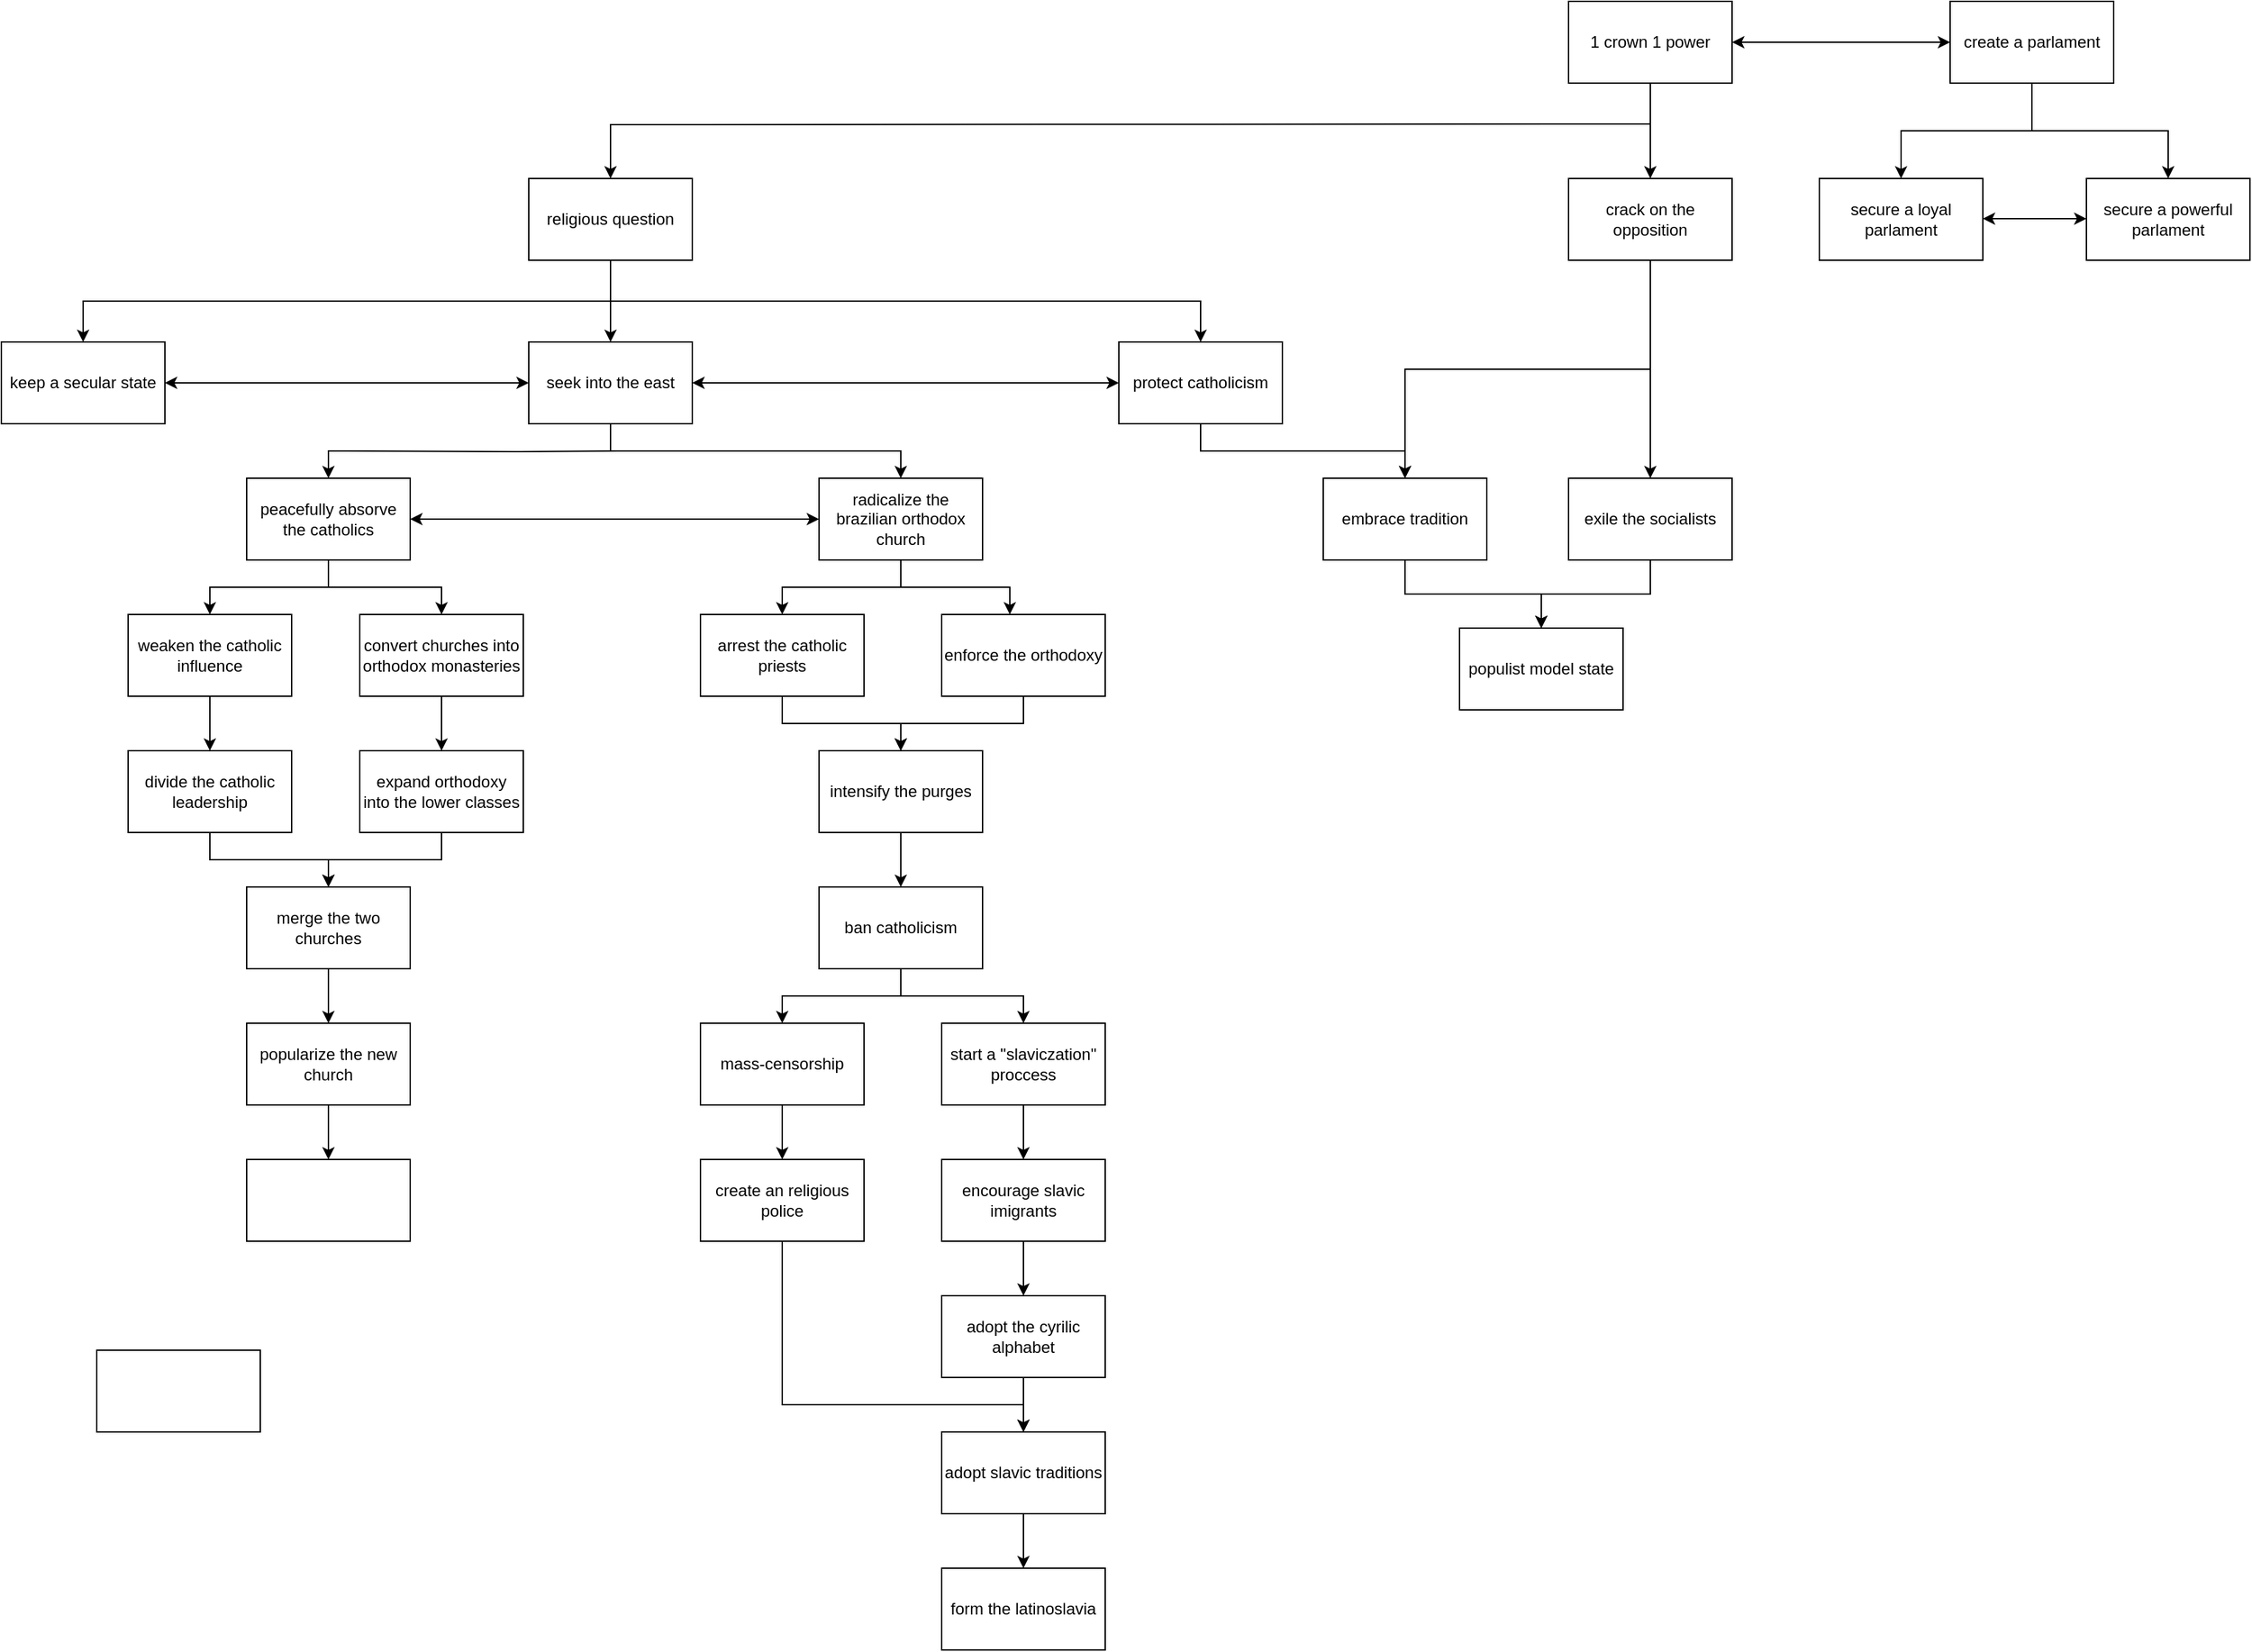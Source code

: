 <mxfile version="17.4.6" type="github">
  <diagram id="60v-dkl0nkCKf7Kd0R7G" name="Page-1">
    <mxGraphModel dx="3041" dy="779" grid="1" gridSize="10" guides="1" tooltips="1" connect="1" arrows="1" fold="1" page="1" pageScale="1" pageWidth="827" pageHeight="1169" math="0" shadow="0">
      <root>
        <mxCell id="0" />
        <mxCell id="1" parent="0" />
        <mxCell id="LWwLGfb9l7uZQhKjAo88-5" style="edgeStyle=orthogonalEdgeStyle;rounded=0;orthogonalLoop=1;jettySize=auto;html=1;exitX=0.5;exitY=1;exitDx=0;exitDy=0;" parent="1" source="LWwLGfb9l7uZQhKjAo88-1" edge="1">
          <mxGeometry relative="1" as="geometry">
            <mxPoint x="290" y="320" as="targetPoint" />
          </mxGeometry>
        </mxCell>
        <mxCell id="LWwLGfb9l7uZQhKjAo88-23" style="edgeStyle=orthogonalEdgeStyle;rounded=0;orthogonalLoop=1;jettySize=auto;html=1;" parent="1" target="LWwLGfb9l7uZQhKjAo88-22" edge="1">
          <mxGeometry relative="1" as="geometry">
            <mxPoint x="290" y="280" as="sourcePoint" />
          </mxGeometry>
        </mxCell>
        <mxCell id="LWwLGfb9l7uZQhKjAo88-1" value="1 crown 1 power" style="rounded=0;whiteSpace=wrap;html=1;" parent="1" vertex="1">
          <mxGeometry x="230" y="190" width="120" height="60" as="geometry" />
        </mxCell>
        <mxCell id="LWwLGfb9l7uZQhKjAo88-9" style="edgeStyle=orthogonalEdgeStyle;rounded=0;orthogonalLoop=1;jettySize=auto;html=1;entryX=0.5;entryY=0;entryDx=0;entryDy=0;" parent="1" source="LWwLGfb9l7uZQhKjAo88-2" target="LWwLGfb9l7uZQhKjAo88-8" edge="1">
          <mxGeometry relative="1" as="geometry" />
        </mxCell>
        <mxCell id="LWwLGfb9l7uZQhKjAo88-11" style="edgeStyle=orthogonalEdgeStyle;rounded=0;orthogonalLoop=1;jettySize=auto;html=1;entryX=0.5;entryY=0;entryDx=0;entryDy=0;" parent="1" source="LWwLGfb9l7uZQhKjAo88-2" target="LWwLGfb9l7uZQhKjAo88-7" edge="1">
          <mxGeometry relative="1" as="geometry" />
        </mxCell>
        <mxCell id="LWwLGfb9l7uZQhKjAo88-2" value="create a parlament" style="rounded=0;whiteSpace=wrap;html=1;" parent="1" vertex="1">
          <mxGeometry x="510" y="190" width="120" height="60" as="geometry" />
        </mxCell>
        <mxCell id="LWwLGfb9l7uZQhKjAo88-3" value="" style="endArrow=classic;startArrow=classic;html=1;rounded=0;exitX=1;exitY=0.5;exitDx=0;exitDy=0;entryX=0;entryY=0.5;entryDx=0;entryDy=0;" parent="1" source="LWwLGfb9l7uZQhKjAo88-1" target="LWwLGfb9l7uZQhKjAo88-2" edge="1">
          <mxGeometry width="50" height="50" relative="1" as="geometry">
            <mxPoint x="390" y="320" as="sourcePoint" />
            <mxPoint x="440" y="270" as="targetPoint" />
            <Array as="points" />
          </mxGeometry>
        </mxCell>
        <mxCell id="LWwLGfb9l7uZQhKjAo88-16" style="edgeStyle=orthogonalEdgeStyle;rounded=0;orthogonalLoop=1;jettySize=auto;html=1;entryX=0.5;entryY=0;entryDx=0;entryDy=0;" parent="1" source="LWwLGfb9l7uZQhKjAo88-6" target="LWwLGfb9l7uZQhKjAo88-15" edge="1">
          <mxGeometry relative="1" as="geometry" />
        </mxCell>
        <mxCell id="LWwLGfb9l7uZQhKjAo88-18" style="edgeStyle=orthogonalEdgeStyle;rounded=0;orthogonalLoop=1;jettySize=auto;html=1;entryX=0.5;entryY=0;entryDx=0;entryDy=0;exitX=0.5;exitY=1;exitDx=0;exitDy=0;" parent="1" source="LWwLGfb9l7uZQhKjAo88-6" target="LWwLGfb9l7uZQhKjAo88-17" edge="1">
          <mxGeometry relative="1" as="geometry">
            <mxPoint x="290" y="390" as="sourcePoint" />
          </mxGeometry>
        </mxCell>
        <mxCell id="LWwLGfb9l7uZQhKjAo88-6" value="crack on the opposition" style="rounded=0;whiteSpace=wrap;html=1;" parent="1" vertex="1">
          <mxGeometry x="230" y="320" width="120" height="60" as="geometry" />
        </mxCell>
        <mxCell id="LWwLGfb9l7uZQhKjAo88-7" value="secure a loyal parlament" style="rounded=0;whiteSpace=wrap;html=1;" parent="1" vertex="1">
          <mxGeometry x="414" y="320" width="120" height="60" as="geometry" />
        </mxCell>
        <mxCell id="LWwLGfb9l7uZQhKjAo88-8" value="secure a powerful parlament" style="rounded=0;whiteSpace=wrap;html=1;" parent="1" vertex="1">
          <mxGeometry x="610" y="320" width="120" height="60" as="geometry" />
        </mxCell>
        <mxCell id="LWwLGfb9l7uZQhKjAo88-12" value="" style="endArrow=classic;startArrow=classic;html=1;rounded=0;exitX=1;exitY=0.5;exitDx=0;exitDy=0;" parent="1" edge="1">
          <mxGeometry width="50" height="50" relative="1" as="geometry">
            <mxPoint x="534" y="349.5" as="sourcePoint" />
            <mxPoint x="610" y="349.5" as="targetPoint" />
            <Array as="points" />
          </mxGeometry>
        </mxCell>
        <mxCell id="jRHbGYxy-5rY8MgbbTfU-7" style="edgeStyle=orthogonalEdgeStyle;rounded=0;orthogonalLoop=1;jettySize=auto;html=1;entryX=0.5;entryY=0;entryDx=0;entryDy=0;" edge="1" parent="1" source="LWwLGfb9l7uZQhKjAo88-14" target="jRHbGYxy-5rY8MgbbTfU-6">
          <mxGeometry relative="1" as="geometry" />
        </mxCell>
        <mxCell id="LWwLGfb9l7uZQhKjAo88-14" value="popularize the new church" style="rounded=0;whiteSpace=wrap;html=1;" parent="1" vertex="1">
          <mxGeometry x="-740" y="940" width="120" height="60" as="geometry" />
        </mxCell>
        <mxCell id="LWwLGfb9l7uZQhKjAo88-20" style="edgeStyle=orthogonalEdgeStyle;rounded=0;orthogonalLoop=1;jettySize=auto;html=1;entryX=0.5;entryY=0;entryDx=0;entryDy=0;" parent="1" source="LWwLGfb9l7uZQhKjAo88-15" target="LWwLGfb9l7uZQhKjAo88-19" edge="1">
          <mxGeometry relative="1" as="geometry" />
        </mxCell>
        <mxCell id="LWwLGfb9l7uZQhKjAo88-15" value="exile the socialists" style="rounded=0;whiteSpace=wrap;html=1;" parent="1" vertex="1">
          <mxGeometry x="230" y="540" width="120" height="60" as="geometry" />
        </mxCell>
        <mxCell id="LWwLGfb9l7uZQhKjAo88-21" style="edgeStyle=orthogonalEdgeStyle;rounded=0;orthogonalLoop=1;jettySize=auto;html=1;entryX=0.5;entryY=0;entryDx=0;entryDy=0;" parent="1" source="LWwLGfb9l7uZQhKjAo88-17" target="LWwLGfb9l7uZQhKjAo88-19" edge="1">
          <mxGeometry relative="1" as="geometry" />
        </mxCell>
        <mxCell id="LWwLGfb9l7uZQhKjAo88-17" value="embrace tradition" style="rounded=0;whiteSpace=wrap;html=1;" parent="1" vertex="1">
          <mxGeometry x="50" y="540" width="120" height="60" as="geometry" />
        </mxCell>
        <mxCell id="LWwLGfb9l7uZQhKjAo88-19" value="populist model state" style="rounded=0;whiteSpace=wrap;html=1;" parent="1" vertex="1">
          <mxGeometry x="150" y="650" width="120" height="60" as="geometry" />
        </mxCell>
        <mxCell id="LWwLGfb9l7uZQhKjAo88-27" style="edgeStyle=orthogonalEdgeStyle;rounded=0;orthogonalLoop=1;jettySize=auto;html=1;entryX=0.5;entryY=0;entryDx=0;entryDy=0;" parent="1" target="LWwLGfb9l7uZQhKjAo88-26" edge="1">
          <mxGeometry relative="1" as="geometry">
            <mxPoint x="-220" y="410" as="sourcePoint" />
            <Array as="points">
              <mxPoint x="-860" y="410" />
            </Array>
          </mxGeometry>
        </mxCell>
        <mxCell id="LWwLGfb9l7uZQhKjAo88-29" style="edgeStyle=orthogonalEdgeStyle;rounded=0;orthogonalLoop=1;jettySize=auto;html=1;entryX=0.5;entryY=0;entryDx=0;entryDy=0;" parent="1" target="LWwLGfb9l7uZQhKjAo88-24" edge="1">
          <mxGeometry relative="1" as="geometry">
            <mxPoint x="-470" y="410" as="sourcePoint" />
            <Array as="points">
              <mxPoint x="-470" y="410" />
              <mxPoint x="-40" y="410" />
            </Array>
          </mxGeometry>
        </mxCell>
        <mxCell id="LWwLGfb9l7uZQhKjAo88-41" style="edgeStyle=orthogonalEdgeStyle;rounded=0;orthogonalLoop=1;jettySize=auto;html=1;exitX=0.5;exitY=1;exitDx=0;exitDy=0;" parent="1" source="LWwLGfb9l7uZQhKjAo88-22" target="LWwLGfb9l7uZQhKjAo88-25" edge="1">
          <mxGeometry relative="1" as="geometry">
            <mxPoint x="-360" y="380" as="sourcePoint" />
            <Array as="points">
              <mxPoint x="-473" y="410" />
              <mxPoint x="-473" y="410" />
            </Array>
          </mxGeometry>
        </mxCell>
        <mxCell id="LWwLGfb9l7uZQhKjAo88-22" value="religious question" style="rounded=0;whiteSpace=wrap;html=1;" parent="1" vertex="1">
          <mxGeometry x="-533" y="320" width="120" height="60" as="geometry" />
        </mxCell>
        <mxCell id="LWwLGfb9l7uZQhKjAo88-32" style="edgeStyle=orthogonalEdgeStyle;rounded=0;orthogonalLoop=1;jettySize=auto;html=1;entryX=0.5;entryY=0;entryDx=0;entryDy=0;exitX=0.5;exitY=1;exitDx=0;exitDy=0;" parent="1" source="LWwLGfb9l7uZQhKjAo88-24" target="LWwLGfb9l7uZQhKjAo88-17" edge="1">
          <mxGeometry relative="1" as="geometry">
            <mxPoint x="-40" y="540" as="targetPoint" />
            <mxPoint x="-40" y="520" as="sourcePoint" />
          </mxGeometry>
        </mxCell>
        <mxCell id="LWwLGfb9l7uZQhKjAo88-24" value="protect catholicism" style="rounded=0;whiteSpace=wrap;html=1;" parent="1" vertex="1">
          <mxGeometry x="-100" y="440" width="120" height="60" as="geometry" />
        </mxCell>
        <mxCell id="LWwLGfb9l7uZQhKjAo88-34" style="edgeStyle=orthogonalEdgeStyle;rounded=0;orthogonalLoop=1;jettySize=auto;html=1;entryX=0.5;entryY=0;entryDx=0;entryDy=0;exitX=0.5;exitY=1;exitDx=0;exitDy=0;" parent="1" source="LWwLGfb9l7uZQhKjAo88-25" target="LWwLGfb9l7uZQhKjAo88-33" edge="1">
          <mxGeometry relative="1" as="geometry">
            <mxPoint x="-470" y="520" as="sourcePoint" />
          </mxGeometry>
        </mxCell>
        <mxCell id="LWwLGfb9l7uZQhKjAo88-25" value="seek into the east" style="rounded=0;whiteSpace=wrap;html=1;" parent="1" vertex="1">
          <mxGeometry x="-533" y="440" width="120" height="60" as="geometry" />
        </mxCell>
        <mxCell id="LWwLGfb9l7uZQhKjAo88-26" value="keep a secular state" style="rounded=0;whiteSpace=wrap;html=1;" parent="1" vertex="1">
          <mxGeometry x="-920" y="440" width="120" height="60" as="geometry" />
        </mxCell>
        <mxCell id="LWwLGfb9l7uZQhKjAo88-30" value="" style="endArrow=classic;startArrow=classic;html=1;rounded=0;exitX=1;exitY=0.5;exitDx=0;exitDy=0;entryX=0;entryY=0.5;entryDx=0;entryDy=0;" parent="1" source="LWwLGfb9l7uZQhKjAo88-26" target="LWwLGfb9l7uZQhKjAo88-25" edge="1">
          <mxGeometry width="50" height="50" relative="1" as="geometry">
            <mxPoint x="-787" y="469.5" as="sourcePoint" />
            <mxPoint x="-537" y="469.5" as="targetPoint" />
            <Array as="points" />
          </mxGeometry>
        </mxCell>
        <mxCell id="LWwLGfb9l7uZQhKjAo88-31" value="" style="endArrow=classic;startArrow=classic;html=1;rounded=0;exitX=1;exitY=0.5;exitDx=0;exitDy=0;entryX=0;entryY=0.5;entryDx=0;entryDy=0;" parent="1" source="LWwLGfb9l7uZQhKjAo88-25" target="LWwLGfb9l7uZQhKjAo88-24" edge="1">
          <mxGeometry width="50" height="50" relative="1" as="geometry">
            <mxPoint x="-392" y="470" as="sourcePoint" />
            <mxPoint x="-210" y="470" as="targetPoint" />
            <Array as="points" />
          </mxGeometry>
        </mxCell>
        <mxCell id="LWwLGfb9l7uZQhKjAo88-46" style="edgeStyle=orthogonalEdgeStyle;rounded=0;orthogonalLoop=1;jettySize=auto;html=1;entryX=0.5;entryY=0;entryDx=0;entryDy=0;" parent="1" source="LWwLGfb9l7uZQhKjAo88-33" target="LWwLGfb9l7uZQhKjAo88-45" edge="1">
          <mxGeometry relative="1" as="geometry" />
        </mxCell>
        <mxCell id="LWwLGfb9l7uZQhKjAo88-48" style="edgeStyle=orthogonalEdgeStyle;rounded=0;orthogonalLoop=1;jettySize=auto;html=1;entryX=0.5;entryY=0;entryDx=0;entryDy=0;exitX=1;exitY=1;exitDx=0;exitDy=0;" parent="1" source="LWwLGfb9l7uZQhKjAo88-33" edge="1">
          <mxGeometry relative="1" as="geometry">
            <mxPoint x="-180" y="640" as="targetPoint" />
            <Array as="points">
              <mxPoint x="-260" y="600" />
              <mxPoint x="-260" y="620" />
              <mxPoint x="-180" y="620" />
            </Array>
          </mxGeometry>
        </mxCell>
        <mxCell id="LWwLGfb9l7uZQhKjAo88-33" value="radicalize the brazilian orthodox church" style="rounded=0;whiteSpace=wrap;html=1;" parent="1" vertex="1">
          <mxGeometry x="-320" y="540" width="120" height="60" as="geometry" />
        </mxCell>
        <mxCell id="LWwLGfb9l7uZQhKjAo88-44" style="edgeStyle=orthogonalEdgeStyle;rounded=0;orthogonalLoop=1;jettySize=auto;html=1;entryX=0.5;entryY=0;entryDx=0;entryDy=0;" parent="1" source="LWwLGfb9l7uZQhKjAo88-35" target="LWwLGfb9l7uZQhKjAo88-43" edge="1">
          <mxGeometry relative="1" as="geometry" />
        </mxCell>
        <mxCell id="R0vMa1ZjBdm4k6i7WAyT-5" style="edgeStyle=orthogonalEdgeStyle;rounded=0;orthogonalLoop=1;jettySize=auto;html=1;entryX=0.5;entryY=0;entryDx=0;entryDy=0;" parent="1" source="LWwLGfb9l7uZQhKjAo88-35" target="R0vMa1ZjBdm4k6i7WAyT-4" edge="1">
          <mxGeometry relative="1" as="geometry">
            <Array as="points">
              <mxPoint x="-680" y="620" />
              <mxPoint x="-767" y="620" />
            </Array>
          </mxGeometry>
        </mxCell>
        <mxCell id="LWwLGfb9l7uZQhKjAo88-35" value="peacefully absorve the catholics" style="rounded=0;whiteSpace=wrap;html=1;" parent="1" vertex="1">
          <mxGeometry x="-740" y="540" width="120" height="60" as="geometry" />
        </mxCell>
        <mxCell id="LWwLGfb9l7uZQhKjAo88-38" style="edgeStyle=orthogonalEdgeStyle;rounded=0;orthogonalLoop=1;jettySize=auto;html=1;entryX=0.5;entryY=0;entryDx=0;entryDy=0;" parent="1" target="LWwLGfb9l7uZQhKjAo88-35" edge="1">
          <mxGeometry relative="1" as="geometry">
            <mxPoint x="-467" y="520" as="sourcePoint" />
            <mxPoint x="-347" y="560" as="targetPoint" />
          </mxGeometry>
        </mxCell>
        <mxCell id="R0vMa1ZjBdm4k6i7WAyT-12" style="edgeStyle=orthogonalEdgeStyle;rounded=0;orthogonalLoop=1;jettySize=auto;html=1;entryX=0.5;entryY=0;entryDx=0;entryDy=0;" parent="1" source="LWwLGfb9l7uZQhKjAo88-43" target="R0vMa1ZjBdm4k6i7WAyT-8" edge="1">
          <mxGeometry relative="1" as="geometry" />
        </mxCell>
        <mxCell id="LWwLGfb9l7uZQhKjAo88-43" value="convert churches into orthodox monasteries" style="rounded=0;whiteSpace=wrap;html=1;" parent="1" vertex="1">
          <mxGeometry x="-657" y="640" width="120" height="60" as="geometry" />
        </mxCell>
        <mxCell id="R0vMa1ZjBdm4k6i7WAyT-17" style="edgeStyle=orthogonalEdgeStyle;rounded=0;orthogonalLoop=1;jettySize=auto;html=1;entryX=0.5;entryY=0;entryDx=0;entryDy=0;" parent="1" source="LWwLGfb9l7uZQhKjAo88-45" target="R0vMa1ZjBdm4k6i7WAyT-1" edge="1">
          <mxGeometry relative="1" as="geometry" />
        </mxCell>
        <mxCell id="LWwLGfb9l7uZQhKjAo88-45" value="arrest the catholic priests" style="rounded=0;whiteSpace=wrap;html=1;" parent="1" vertex="1">
          <mxGeometry x="-407" y="640" width="120" height="60" as="geometry" />
        </mxCell>
        <mxCell id="R0vMa1ZjBdm4k6i7WAyT-18" style="edgeStyle=orthogonalEdgeStyle;rounded=0;orthogonalLoop=1;jettySize=auto;html=1;entryX=0.5;entryY=0;entryDx=0;entryDy=0;" parent="1" source="LWwLGfb9l7uZQhKjAo88-47" target="R0vMa1ZjBdm4k6i7WAyT-1" edge="1">
          <mxGeometry relative="1" as="geometry" />
        </mxCell>
        <mxCell id="LWwLGfb9l7uZQhKjAo88-47" value="enforce the orthodoxy" style="rounded=0;whiteSpace=wrap;html=1;" parent="1" vertex="1">
          <mxGeometry x="-230" y="640" width="120" height="60" as="geometry" />
        </mxCell>
        <mxCell id="LWwLGfb9l7uZQhKjAo88-49" value="" style="endArrow=classic;startArrow=classic;html=1;rounded=0;exitX=1;exitY=0.5;exitDx=0;exitDy=0;entryX=0;entryY=0.5;entryDx=0;entryDy=0;" parent="1" source="LWwLGfb9l7uZQhKjAo88-35" target="LWwLGfb9l7uZQhKjAo88-33" edge="1">
          <mxGeometry width="50" height="50" relative="1" as="geometry">
            <mxPoint x="-530" y="570" as="sourcePoint" />
            <mxPoint x="-413" y="569.5" as="targetPoint" />
            <Array as="points" />
          </mxGeometry>
        </mxCell>
        <mxCell id="R0vMa1ZjBdm4k6i7WAyT-19" style="edgeStyle=orthogonalEdgeStyle;rounded=0;orthogonalLoop=1;jettySize=auto;html=1;entryX=0.5;entryY=0;entryDx=0;entryDy=0;" parent="1" source="R0vMa1ZjBdm4k6i7WAyT-1" target="R0vMa1ZjBdm4k6i7WAyT-15" edge="1">
          <mxGeometry relative="1" as="geometry" />
        </mxCell>
        <mxCell id="R0vMa1ZjBdm4k6i7WAyT-1" value="intensify the purges" style="rounded=0;whiteSpace=wrap;html=1;" parent="1" vertex="1">
          <mxGeometry x="-320" y="740" width="120" height="60" as="geometry" />
        </mxCell>
        <mxCell id="jRHbGYxy-5rY8MgbbTfU-4" style="edgeStyle=orthogonalEdgeStyle;rounded=0;orthogonalLoop=1;jettySize=auto;html=1;entryX=0.5;entryY=0;entryDx=0;entryDy=0;" edge="1" parent="1" source="R0vMa1ZjBdm4k6i7WAyT-2" target="LWwLGfb9l7uZQhKjAo88-14">
          <mxGeometry relative="1" as="geometry" />
        </mxCell>
        <mxCell id="R0vMa1ZjBdm4k6i7WAyT-2" value="merge the two churches" style="rounded=0;whiteSpace=wrap;html=1;" parent="1" vertex="1">
          <mxGeometry x="-740" y="840" width="120" height="60" as="geometry" />
        </mxCell>
        <mxCell id="R0vMa1ZjBdm4k6i7WAyT-10" style="edgeStyle=orthogonalEdgeStyle;rounded=0;orthogonalLoop=1;jettySize=auto;html=1;entryX=0.5;entryY=0;entryDx=0;entryDy=0;" parent="1" source="R0vMa1ZjBdm4k6i7WAyT-4" target="R0vMa1ZjBdm4k6i7WAyT-9" edge="1">
          <mxGeometry relative="1" as="geometry" />
        </mxCell>
        <mxCell id="R0vMa1ZjBdm4k6i7WAyT-4" value="weaken the catholic influence" style="rounded=0;whiteSpace=wrap;html=1;" parent="1" vertex="1">
          <mxGeometry x="-827" y="640" width="120" height="60" as="geometry" />
        </mxCell>
        <mxCell id="R0vMa1ZjBdm4k6i7WAyT-13" style="edgeStyle=orthogonalEdgeStyle;rounded=0;orthogonalLoop=1;jettySize=auto;html=1;entryX=0.5;entryY=0;entryDx=0;entryDy=0;" parent="1" source="R0vMa1ZjBdm4k6i7WAyT-8" target="R0vMa1ZjBdm4k6i7WAyT-2" edge="1">
          <mxGeometry relative="1" as="geometry" />
        </mxCell>
        <mxCell id="R0vMa1ZjBdm4k6i7WAyT-8" value="expand orthodoxy into the lower classes" style="rounded=0;whiteSpace=wrap;html=1;" parent="1" vertex="1">
          <mxGeometry x="-657" y="740" width="120" height="60" as="geometry" />
        </mxCell>
        <mxCell id="R0vMa1ZjBdm4k6i7WAyT-20" style="edgeStyle=orthogonalEdgeStyle;rounded=0;orthogonalLoop=1;jettySize=auto;html=1;" parent="1" source="R0vMa1ZjBdm4k6i7WAyT-9" target="R0vMa1ZjBdm4k6i7WAyT-2" edge="1">
          <mxGeometry relative="1" as="geometry" />
        </mxCell>
        <mxCell id="R0vMa1ZjBdm4k6i7WAyT-9" value="divide the catholic leadership" style="rounded=0;whiteSpace=wrap;html=1;" parent="1" vertex="1">
          <mxGeometry x="-827" y="740" width="120" height="60" as="geometry" />
        </mxCell>
        <mxCell id="R0vMa1ZjBdm4k6i7WAyT-23" style="edgeStyle=orthogonalEdgeStyle;rounded=0;orthogonalLoop=1;jettySize=auto;html=1;entryX=0.5;entryY=0;entryDx=0;entryDy=0;" parent="1" source="R0vMa1ZjBdm4k6i7WAyT-15" target="R0vMa1ZjBdm4k6i7WAyT-22" edge="1">
          <mxGeometry relative="1" as="geometry" />
        </mxCell>
        <mxCell id="R0vMa1ZjBdm4k6i7WAyT-24" style="edgeStyle=orthogonalEdgeStyle;rounded=0;orthogonalLoop=1;jettySize=auto;html=1;" parent="1" source="R0vMa1ZjBdm4k6i7WAyT-15" target="R0vMa1ZjBdm4k6i7WAyT-21" edge="1">
          <mxGeometry relative="1" as="geometry" />
        </mxCell>
        <mxCell id="R0vMa1ZjBdm4k6i7WAyT-15" value="ban catholicism" style="rounded=0;whiteSpace=wrap;html=1;" parent="1" vertex="1">
          <mxGeometry x="-320" y="840" width="120" height="60" as="geometry" />
        </mxCell>
        <mxCell id="R0vMa1ZjBdm4k6i7WAyT-29" style="edgeStyle=orthogonalEdgeStyle;rounded=0;orthogonalLoop=1;jettySize=auto;html=1;" parent="1" source="R0vMa1ZjBdm4k6i7WAyT-21" target="R0vMa1ZjBdm4k6i7WAyT-28" edge="1">
          <mxGeometry relative="1" as="geometry" />
        </mxCell>
        <mxCell id="R0vMa1ZjBdm4k6i7WAyT-21" value="mass-censorship" style="rounded=0;whiteSpace=wrap;html=1;" parent="1" vertex="1">
          <mxGeometry x="-407" y="940" width="120" height="60" as="geometry" />
        </mxCell>
        <mxCell id="R0vMa1ZjBdm4k6i7WAyT-27" style="edgeStyle=orthogonalEdgeStyle;rounded=0;orthogonalLoop=1;jettySize=auto;html=1;entryX=0.5;entryY=0;entryDx=0;entryDy=0;" parent="1" source="R0vMa1ZjBdm4k6i7WAyT-22" target="R0vMa1ZjBdm4k6i7WAyT-26" edge="1">
          <mxGeometry relative="1" as="geometry" />
        </mxCell>
        <mxCell id="R0vMa1ZjBdm4k6i7WAyT-22" value="start a &quot;slaviczation&quot; proccess" style="rounded=0;whiteSpace=wrap;html=1;" parent="1" vertex="1">
          <mxGeometry x="-230" y="940" width="120" height="60" as="geometry" />
        </mxCell>
        <mxCell id="R0vMa1ZjBdm4k6i7WAyT-32" style="edgeStyle=orthogonalEdgeStyle;rounded=0;orthogonalLoop=1;jettySize=auto;html=1;entryX=0.5;entryY=0;entryDx=0;entryDy=0;" parent="1" source="R0vMa1ZjBdm4k6i7WAyT-26" target="R0vMa1ZjBdm4k6i7WAyT-31" edge="1">
          <mxGeometry relative="1" as="geometry" />
        </mxCell>
        <mxCell id="R0vMa1ZjBdm4k6i7WAyT-26" value="encourage slavic imigrants" style="rounded=0;whiteSpace=wrap;html=1;" parent="1" vertex="1">
          <mxGeometry x="-230" y="1040" width="120" height="60" as="geometry" />
        </mxCell>
        <mxCell id="jRHbGYxy-5rY8MgbbTfU-3" style="edgeStyle=orthogonalEdgeStyle;rounded=0;orthogonalLoop=1;jettySize=auto;html=1;entryX=0.5;entryY=0;entryDx=0;entryDy=0;" edge="1" parent="1" source="R0vMa1ZjBdm4k6i7WAyT-28" target="R0vMa1ZjBdm4k6i7WAyT-33">
          <mxGeometry relative="1" as="geometry">
            <Array as="points">
              <mxPoint x="-347" y="1220" />
              <mxPoint x="-170" y="1220" />
            </Array>
          </mxGeometry>
        </mxCell>
        <mxCell id="R0vMa1ZjBdm4k6i7WAyT-28" value="create an religious police" style="rounded=0;whiteSpace=wrap;html=1;" parent="1" vertex="1">
          <mxGeometry x="-407" y="1040" width="120" height="60" as="geometry" />
        </mxCell>
        <mxCell id="R0vMa1ZjBdm4k6i7WAyT-34" style="edgeStyle=orthogonalEdgeStyle;rounded=0;orthogonalLoop=1;jettySize=auto;html=1;entryX=0.5;entryY=0;entryDx=0;entryDy=0;" parent="1" source="R0vMa1ZjBdm4k6i7WAyT-31" target="R0vMa1ZjBdm4k6i7WAyT-33" edge="1">
          <mxGeometry relative="1" as="geometry" />
        </mxCell>
        <mxCell id="R0vMa1ZjBdm4k6i7WAyT-31" value="adopt the cyrilic alphabet" style="rounded=0;whiteSpace=wrap;html=1;" parent="1" vertex="1">
          <mxGeometry x="-230" y="1140" width="120" height="60" as="geometry" />
        </mxCell>
        <mxCell id="jRHbGYxy-5rY8MgbbTfU-2" style="edgeStyle=orthogonalEdgeStyle;rounded=0;orthogonalLoop=1;jettySize=auto;html=1;entryX=0.5;entryY=0;entryDx=0;entryDy=0;" edge="1" parent="1" source="R0vMa1ZjBdm4k6i7WAyT-33" target="jRHbGYxy-5rY8MgbbTfU-1">
          <mxGeometry relative="1" as="geometry" />
        </mxCell>
        <mxCell id="R0vMa1ZjBdm4k6i7WAyT-33" value="adopt slavic traditions" style="rounded=0;whiteSpace=wrap;html=1;" parent="1" vertex="1">
          <mxGeometry x="-230" y="1240" width="120" height="60" as="geometry" />
        </mxCell>
        <mxCell id="jRHbGYxy-5rY8MgbbTfU-1" value="form the latinoslavia" style="rounded=0;whiteSpace=wrap;html=1;" vertex="1" parent="1">
          <mxGeometry x="-230" y="1340" width="120" height="60" as="geometry" />
        </mxCell>
        <mxCell id="jRHbGYxy-5rY8MgbbTfU-5" value="" style="rounded=0;whiteSpace=wrap;html=1;" vertex="1" parent="1">
          <mxGeometry x="-850" y="1180" width="120" height="60" as="geometry" />
        </mxCell>
        <mxCell id="jRHbGYxy-5rY8MgbbTfU-6" value="" style="rounded=0;whiteSpace=wrap;html=1;" vertex="1" parent="1">
          <mxGeometry x="-740" y="1040" width="120" height="60" as="geometry" />
        </mxCell>
      </root>
    </mxGraphModel>
  </diagram>
</mxfile>
